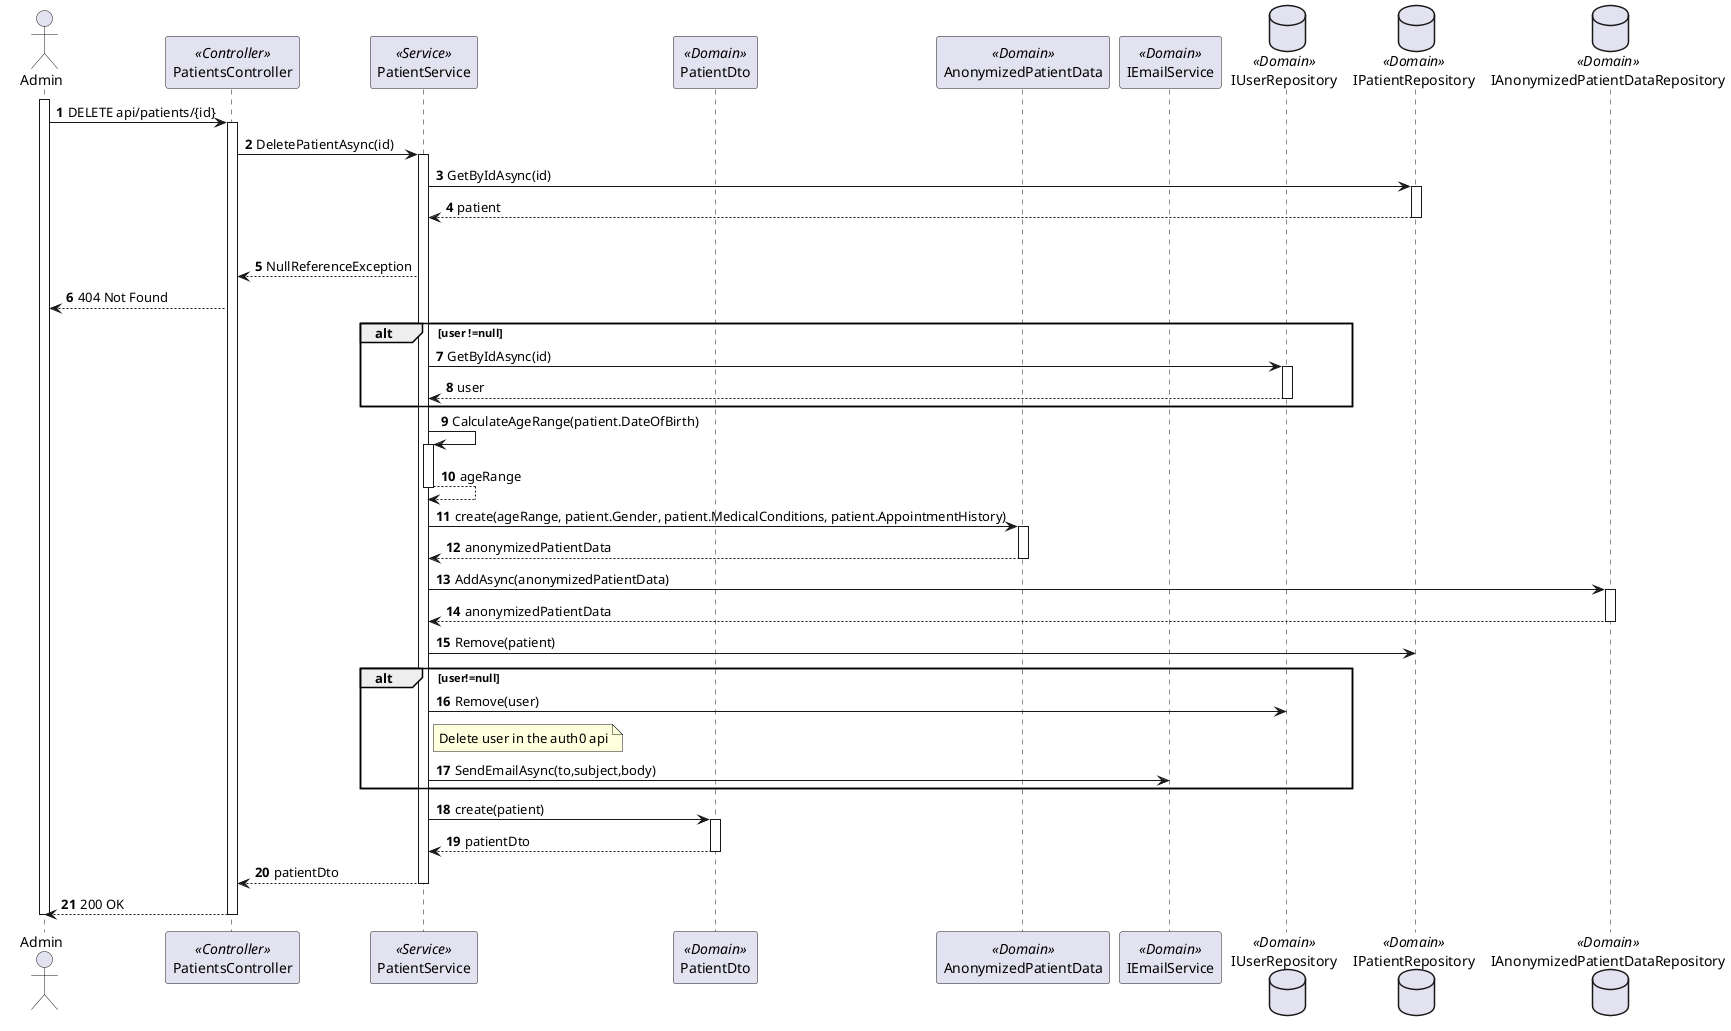 @startuml process-view-2
autonumber

actor "Admin" as Admin
participant "PatientsController" as Controller <<Controller>>
participant "PatientService" as Service <<Service>>
participant "PatientDto" as PatientDto <<Domain>>
participant "AnonymizedPatientData" as AnonymizedPatientData <<Domain>>
participant "IEmailService" as IEmailService <<Domain>>
database "IUserRepository" as UserRepository <<Domain>>
database "IPatientRepository" as PatientRepository <<Domain>>
database "IAnonymizedPatientDataRepository" as AnonymizedPatientDataRepository <<Domain>>

activate Admin

    Admin -> Controller : DELETE api/patients/{id}

    activate Controller

        Controller -> Service : DeletePatientAsync(id)

        activate Service

            Service -> PatientRepository : GetByIdAsync(id)

            activate PatientRepository

                PatientRepository --> Service  : patient

            deactivate PatientRepository

            alt patient == null

                Service --> Controller : NullReferenceException

                Admin <-- Controller : 404 Not Found

            alt user !=null
            Service -> UserRepository : GetByIdAsync(id)

            activate UserRepository

                UserRepository --> Service : user

            deactivate UserRepository
            end alt

                Service  -> Service : CalculateAgeRange(patient.DateOfBirth)

                activate Service

                    Service --> Service : ageRange
                
                deactivate Service

                Service -> AnonymizedPatientData : create(ageRange, patient.Gender, patient.MedicalConditions, patient.AppointmentHistory)

                activate AnonymizedPatientData

                    AnonymizedPatientData --> Service :  anonymizedPatientData

                deactivate AnonymizedPatientData

                Service -> AnonymizedPatientDataRepository : AddAsync(anonymizedPatientData)

                activate  AnonymizedPatientDataRepository

                    AnonymizedPatientDataRepository --> Service: anonymizedPatientData

                deactivate AnonymizedPatientDataRepository

                Service -> PatientRepository : Remove(patient)

                alt user!=null
                Service  -> UserRepository : Remove(user)

                Note  right of Service: Delete user in the auth0 api
                Service -> IEmailService : SendEmailAsync(to,subject,body)
                
                end
                Service -> PatientDto : create(patient)

                activate PatientDto

                    PatientDto --> Service : patientDto

                deactivate PatientDto

                Service --> Controller : patientDto

        deactivate Service

        Admin <-- Controller : 200 OK

    deactivate Controller

deactivate Admin


@enduml